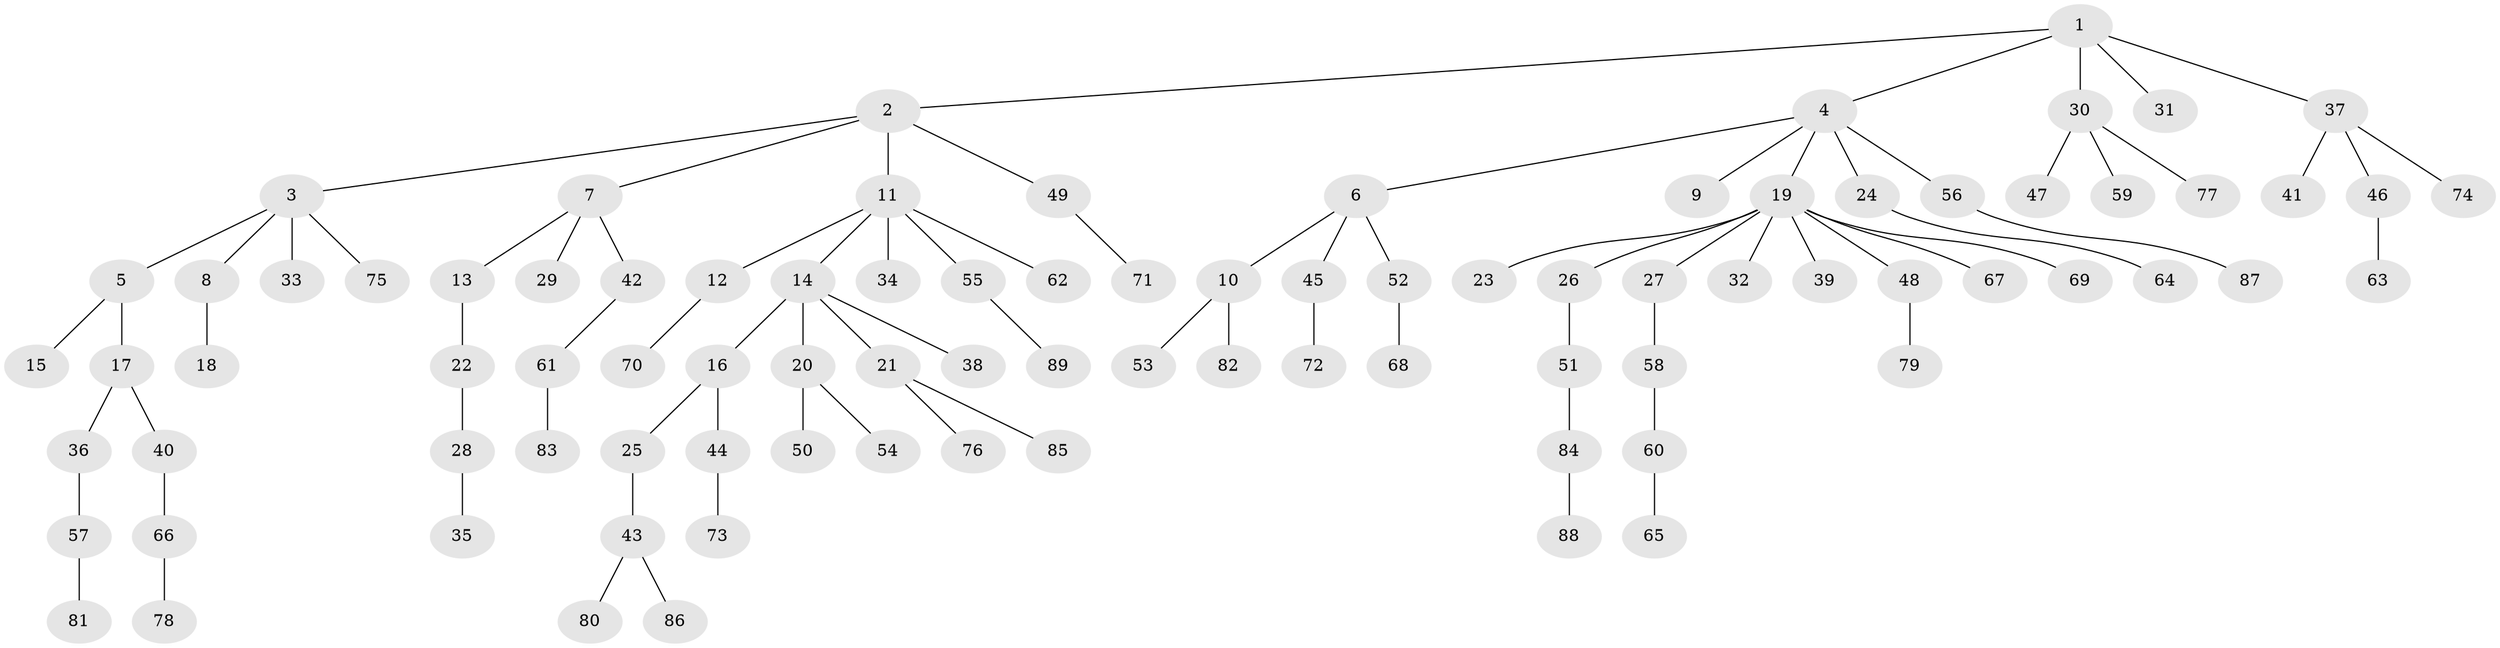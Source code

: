 // Generated by graph-tools (version 1.1) at 2025/26/03/09/25 03:26:26]
// undirected, 89 vertices, 88 edges
graph export_dot {
graph [start="1"]
  node [color=gray90,style=filled];
  1;
  2;
  3;
  4;
  5;
  6;
  7;
  8;
  9;
  10;
  11;
  12;
  13;
  14;
  15;
  16;
  17;
  18;
  19;
  20;
  21;
  22;
  23;
  24;
  25;
  26;
  27;
  28;
  29;
  30;
  31;
  32;
  33;
  34;
  35;
  36;
  37;
  38;
  39;
  40;
  41;
  42;
  43;
  44;
  45;
  46;
  47;
  48;
  49;
  50;
  51;
  52;
  53;
  54;
  55;
  56;
  57;
  58;
  59;
  60;
  61;
  62;
  63;
  64;
  65;
  66;
  67;
  68;
  69;
  70;
  71;
  72;
  73;
  74;
  75;
  76;
  77;
  78;
  79;
  80;
  81;
  82;
  83;
  84;
  85;
  86;
  87;
  88;
  89;
  1 -- 2;
  1 -- 4;
  1 -- 30;
  1 -- 31;
  1 -- 37;
  2 -- 3;
  2 -- 7;
  2 -- 11;
  2 -- 49;
  3 -- 5;
  3 -- 8;
  3 -- 33;
  3 -- 75;
  4 -- 6;
  4 -- 9;
  4 -- 19;
  4 -- 24;
  4 -- 56;
  5 -- 15;
  5 -- 17;
  6 -- 10;
  6 -- 45;
  6 -- 52;
  7 -- 13;
  7 -- 29;
  7 -- 42;
  8 -- 18;
  10 -- 53;
  10 -- 82;
  11 -- 12;
  11 -- 14;
  11 -- 34;
  11 -- 55;
  11 -- 62;
  12 -- 70;
  13 -- 22;
  14 -- 16;
  14 -- 20;
  14 -- 21;
  14 -- 38;
  16 -- 25;
  16 -- 44;
  17 -- 36;
  17 -- 40;
  19 -- 23;
  19 -- 26;
  19 -- 27;
  19 -- 32;
  19 -- 39;
  19 -- 48;
  19 -- 67;
  19 -- 69;
  20 -- 50;
  20 -- 54;
  21 -- 76;
  21 -- 85;
  22 -- 28;
  24 -- 64;
  25 -- 43;
  26 -- 51;
  27 -- 58;
  28 -- 35;
  30 -- 47;
  30 -- 59;
  30 -- 77;
  36 -- 57;
  37 -- 41;
  37 -- 46;
  37 -- 74;
  40 -- 66;
  42 -- 61;
  43 -- 80;
  43 -- 86;
  44 -- 73;
  45 -- 72;
  46 -- 63;
  48 -- 79;
  49 -- 71;
  51 -- 84;
  52 -- 68;
  55 -- 89;
  56 -- 87;
  57 -- 81;
  58 -- 60;
  60 -- 65;
  61 -- 83;
  66 -- 78;
  84 -- 88;
}
